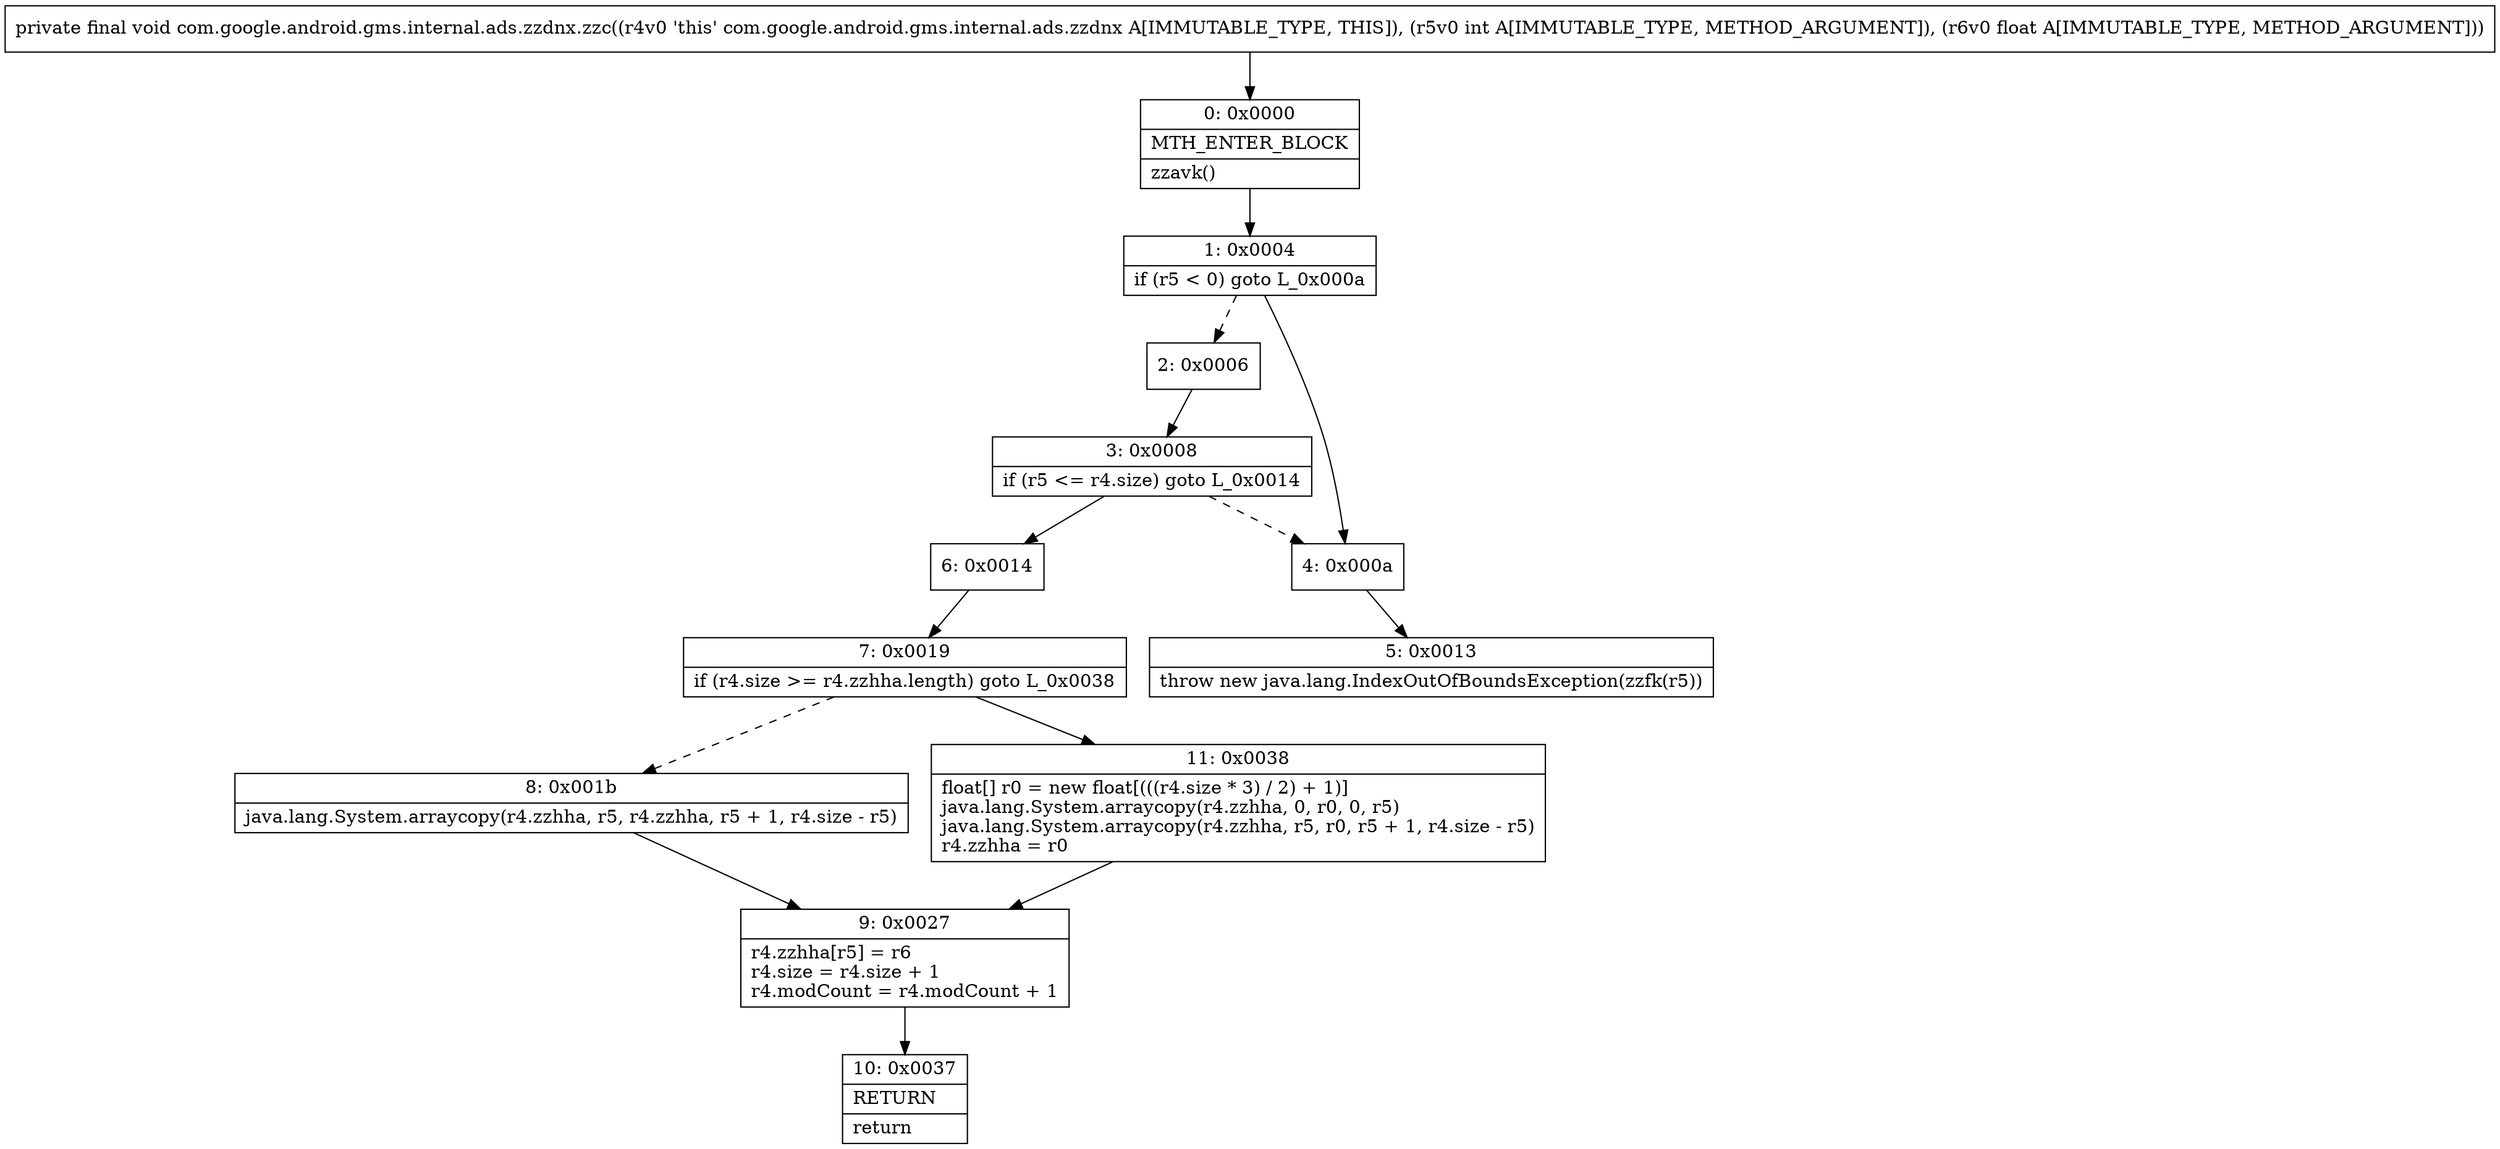digraph "CFG forcom.google.android.gms.internal.ads.zzdnx.zzc(IF)V" {
Node_0 [shape=record,label="{0\:\ 0x0000|MTH_ENTER_BLOCK\l|zzavk()\l}"];
Node_1 [shape=record,label="{1\:\ 0x0004|if (r5 \< 0) goto L_0x000a\l}"];
Node_2 [shape=record,label="{2\:\ 0x0006}"];
Node_3 [shape=record,label="{3\:\ 0x0008|if (r5 \<= r4.size) goto L_0x0014\l}"];
Node_4 [shape=record,label="{4\:\ 0x000a}"];
Node_5 [shape=record,label="{5\:\ 0x0013|throw new java.lang.IndexOutOfBoundsException(zzfk(r5))\l}"];
Node_6 [shape=record,label="{6\:\ 0x0014}"];
Node_7 [shape=record,label="{7\:\ 0x0019|if (r4.size \>= r4.zzhha.length) goto L_0x0038\l}"];
Node_8 [shape=record,label="{8\:\ 0x001b|java.lang.System.arraycopy(r4.zzhha, r5, r4.zzhha, r5 + 1, r4.size \- r5)\l}"];
Node_9 [shape=record,label="{9\:\ 0x0027|r4.zzhha[r5] = r6\lr4.size = r4.size + 1\lr4.modCount = r4.modCount + 1\l}"];
Node_10 [shape=record,label="{10\:\ 0x0037|RETURN\l|return\l}"];
Node_11 [shape=record,label="{11\:\ 0x0038|float[] r0 = new float[(((r4.size * 3) \/ 2) + 1)]\ljava.lang.System.arraycopy(r4.zzhha, 0, r0, 0, r5)\ljava.lang.System.arraycopy(r4.zzhha, r5, r0, r5 + 1, r4.size \- r5)\lr4.zzhha = r0\l}"];
MethodNode[shape=record,label="{private final void com.google.android.gms.internal.ads.zzdnx.zzc((r4v0 'this' com.google.android.gms.internal.ads.zzdnx A[IMMUTABLE_TYPE, THIS]), (r5v0 int A[IMMUTABLE_TYPE, METHOD_ARGUMENT]), (r6v0 float A[IMMUTABLE_TYPE, METHOD_ARGUMENT])) }"];
MethodNode -> Node_0;
Node_0 -> Node_1;
Node_1 -> Node_2[style=dashed];
Node_1 -> Node_4;
Node_2 -> Node_3;
Node_3 -> Node_4[style=dashed];
Node_3 -> Node_6;
Node_4 -> Node_5;
Node_6 -> Node_7;
Node_7 -> Node_8[style=dashed];
Node_7 -> Node_11;
Node_8 -> Node_9;
Node_9 -> Node_10;
Node_11 -> Node_9;
}

